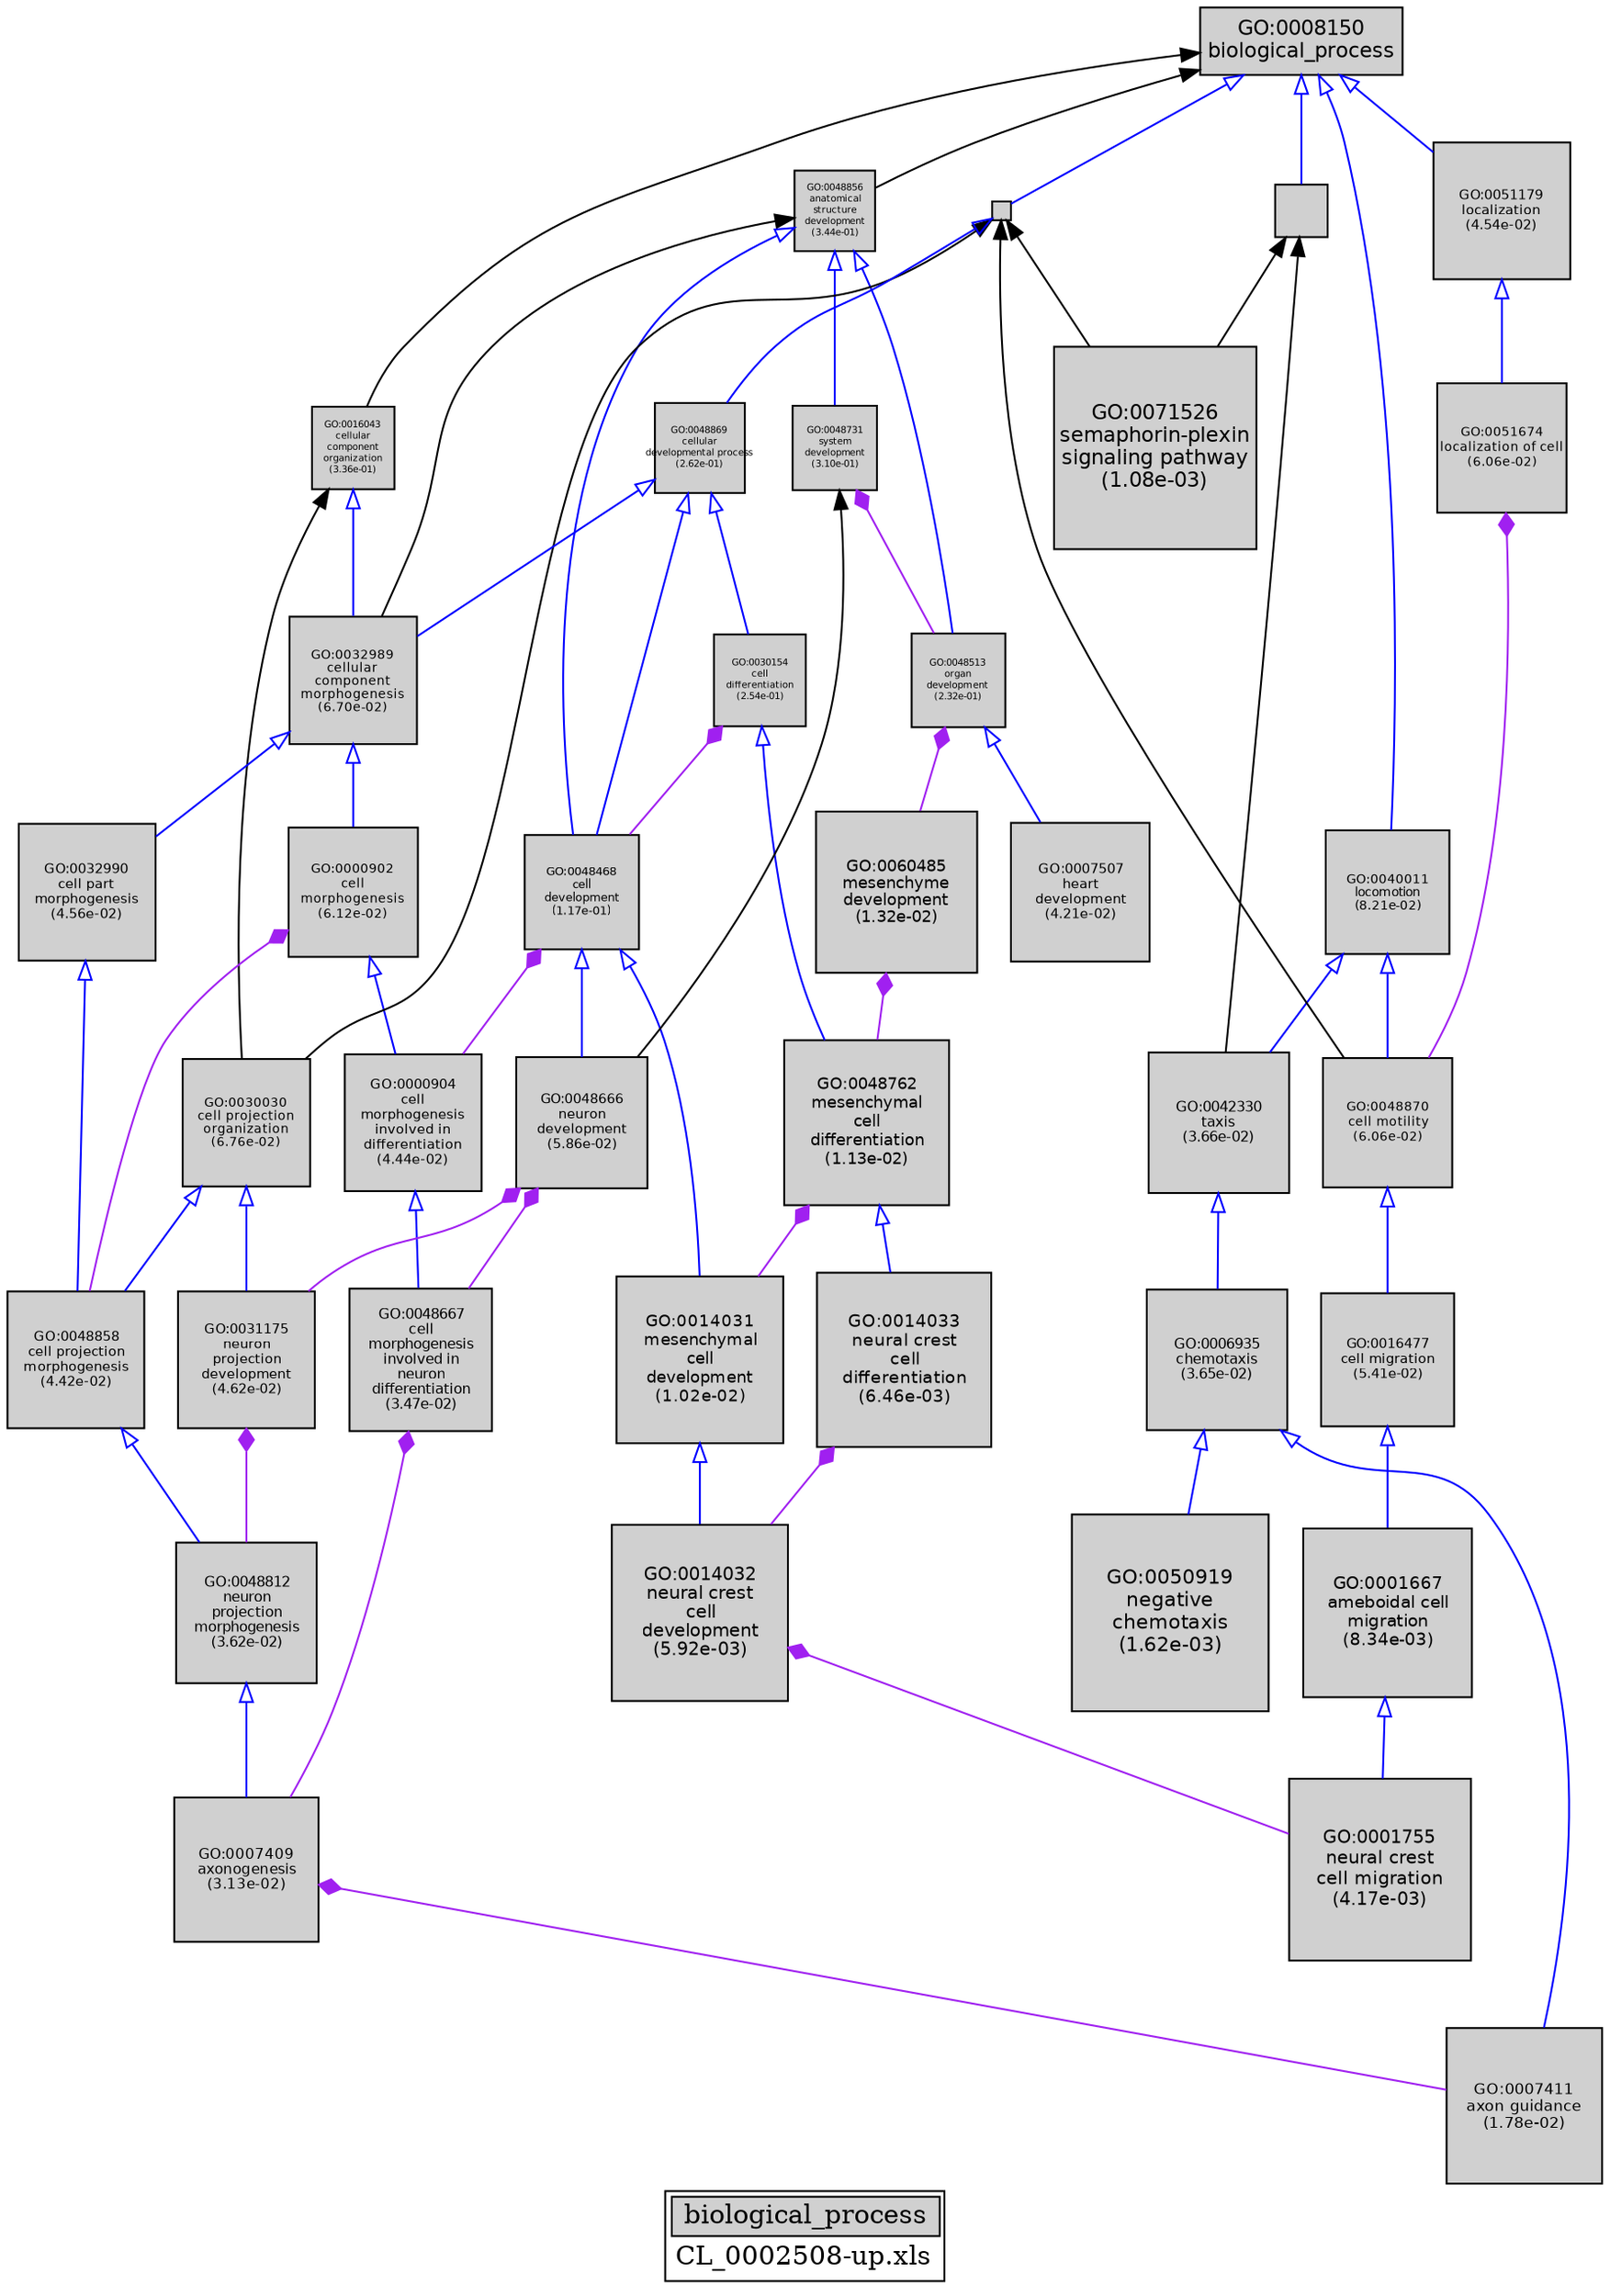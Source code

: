 digraph "biological_process" {
graph [ bgcolor = "#FFFFFF", label = <<TABLE COLOR="black" BGCOLOR="white"><TR><TD COLSPAN="2" BGCOLOR="#D0D0D0"><FONT COLOR="black">biological_process</FONT></TD></TR><TR><TD BORDER="0">CL_0002508-up.xls</TD></TR></TABLE>> ];
node [ fontname = "Helvetica" ];

subgraph "nodes" {

node [ style = "filled", fixedsize = "true", width = 1, shape = "box", fontsize = 9, fillcolor = "#D0D0D0", fontcolor = "black", color = "black" ];

"GO:0001755" [ URL = "#GO:0001755", label = <<TABLE BORDER="0"><TR><TD>GO:0001755<BR/>neural crest<BR/>cell migration<BR/>(4.17e-03)</TD></TR></TABLE>>, width = 1.34394503455, shape = "box", fontsize = 9.67640424874, height = 1.34394503455 ];
"GO:0051179" [ URL = "#GO:0051179", label = <<TABLE BORDER="0"><TR><TD>GO:0051179<BR/>localization<BR/>(4.54e-02)</TD></TR></TABLE>>, width = 1.01194420175, shape = "box", fontsize = 7.28599825258, height = 1.01194420175 ];
"GO:0048858" [ URL = "#GO:0048858", label = <<TABLE BORDER="0"><TR><TD>GO:0048858<BR/>cell projection<BR/>morphogenesis<BR/>(4.42e-02)</TD></TR></TABLE>>, width = 1.01596801062, shape = "box", fontsize = 7.31496967646, height = 1.01596801062 ];
"GO:0048856" [ URL = "#GO:0048856", label = <<TABLE BORDER="0"><TR><TD>GO:0048856<BR/>anatomical<BR/>structure<BR/>development<BR/>(3.44e-01)</TD></TR></TABLE>>, width = 0.600160096262, shape = "box", fontsize = 5.0, height = 0.600160096262 ];
"GO:0014032" [ URL = "#GO:0014032", label = <<TABLE BORDER="0"><TR><TD>GO:0014032<BR/>neural crest<BR/>cell<BR/>development<BR/>(5.92e-03)</TD></TR></TABLE>>, width = 1.30058594947, shape = "box", fontsize = 9.36421883615, height = 1.30058594947 ];
"GO:0040011" [ URL = "#GO:0040011", label = <<TABLE BORDER="0"><TR><TD>GO:0040011<BR/>locomotion<BR/>(8.21e-02)</TD></TR></TABLE>>, width = 0.910840761734, shape = "box", fontsize = 6.55805348448, height = 0.910840761734 ];
"GO:0030030" [ URL = "#GO:0030030", label = <<TABLE BORDER="0"><TR><TD>GO:0030030<BR/>cell projection<BR/>organization<BR/>(6.76e-02)</TD></TR></TABLE>>, width = 0.945227138254, shape = "box", fontsize = 6.80563539543, height = 0.945227138254 ];
"GO:0048513" [ URL = "#GO:0048513", label = <<TABLE BORDER="0"><TR><TD>GO:0048513<BR/>organ<BR/>development<BR/>(2.32e-01)</TD></TR></TABLE>>, width = 0.699720237228, shape = "box", fontsize = 5.03798570804, height = 0.699720237228 ];
"GO:0007507" [ URL = "#GO:0007507", label = <<TABLE BORDER="0"><TR><TD>GO:0007507<BR/>heart<BR/>development<BR/>(4.21e-02)</TD></TR></TABLE>>, width = 1.02381879795, shape = "box", fontsize = 7.37149534524, height = 1.02381879795 ];
"GO:0007411" [ URL = "#GO:0007411", label = <<TABLE BORDER="0"><TR><TD>GO:0007411<BR/>axon guidance<BR/>(1.78e-02)</TD></TR></TABLE>>, width = 1.15320131805, shape = "box", fontsize = 8.30304948996, height = 1.15320131805 ];
"GO:0014031" [ URL = "#GO:0014031", label = <<TABLE BORDER="0"><TR><TD>GO:0014031<BR/>mesenchymal<BR/>cell<BR/>development<BR/>(1.02e-02)</TD></TR></TABLE>>, width = 1.22991969344, shape = "box", fontsize = 8.85542179279, height = 1.22991969344 ];
"GO:0016043" [ URL = "#GO:0016043", label = <<TABLE BORDER="0"><TR><TD>GO:0016043<BR/>cellular<BR/>component<BR/>organization<BR/>(3.36e-01)</TD></TR></TABLE>>, width = 0.606378964747, shape = "box", fontsize = 5.0, height = 0.606378964747 ];
"GO:0032989" [ URL = "#GO:0032989", label = <<TABLE BORDER="0"><TR><TD>GO:0032989<BR/>cellular<BR/>component<BR/>morphogenesis<BR/>(6.70e-02)</TD></TR></TABLE>>, width = 0.946567890864, shape = "box", fontsize = 6.81528881422, height = 0.946567890864 ];
"GO:0060485" [ URL = "#GO:0060485", label = <<TABLE BORDER="0"><TR><TD>GO:0060485<BR/>mesenchyme<BR/>development<BR/>(1.32e-02)</TD></TR></TABLE>>, width = 1.19565865233, shape = "box", fontsize = 8.60874229677, height = 1.19565865233 ];
"GO:0000904" [ URL = "#GO:0000904", label = <<TABLE BORDER="0"><TR><TD>GO:0000904<BR/>cell<BR/>morphogenesis<BR/>involved in<BR/>differentiation<BR/>(4.44e-02)</TD></TR></TABLE>>, width = 1.01548815967, shape = "box", fontsize = 7.31151474961, height = 1.01548815967 ];
"GO:0014033" [ URL = "#GO:0014033", label = <<TABLE BORDER="0"><TR><TD>GO:0014033<BR/>neural crest<BR/>cell<BR/>differentiation<BR/>(6.46e-03)</TD></TR></TABLE>>, width = 1.28959016227, shape = "box", fontsize = 9.28504916831, height = 1.28959016227 ];
"GO:0048468" [ URL = "#GO:0048468", label = <<TABLE BORDER="0"><TR><TD>GO:0048468<BR/>cell<BR/>development<BR/>(1.17e-01)</TD></TR></TABLE>>, width = 0.844019727397, shape = "box", fontsize = 6.07694203726, height = 0.844019727397 ];
"GO:0008150" [ URL = "#GO:0008150", label = <<TABLE BORDER="0"><TR><TD>GO:0008150<BR/>biological_process</TD></TR></TABLE>>, width = 1.5, shape = "box", fontsize = 10.8 ];
"GO:0001667" [ URL = "#GO:0001667", label = <<TABLE BORDER="0"><TR><TD>GO:0001667<BR/>ameboidal cell<BR/>migration<BR/>(8.34e-03)</TD></TR></TABLE>>, width = 1.25669967967, shape = "box", fontsize = 9.04823769359, height = 1.25669967967 ];
"GO:0016477" [ URL = "#GO:0016477", label = <<TABLE BORDER="0"><TR><TD>GO:0016477<BR/>cell migration<BR/>(5.41e-02)</TD></TR></TABLE>>, width = 0.982983861013, shape = "box", fontsize = 7.07748379929, height = 0.982983861013 ];
"GO:0050919" [ URL = "#GO:0050919", label = <<TABLE BORDER="0"><TR><TD>GO:0050919<BR/>negative<BR/>chemotaxis<BR/>(1.62e-03)</TD></TR></TABLE>>, width = 1.4550323009, shape = "box", fontsize = 10.4762325665, height = 1.4550323009 ];
"GO:0007409" [ URL = "#GO:0007409", label = <<TABLE BORDER="0"><TR><TD>GO:0007409<BR/>axonogenesis<BR/>(3.13e-02)</TD></TR></TABLE>>, width = 1.07041062419, shape = "box", fontsize = 7.70695649419, height = 1.07041062419 ];
"GO:0051674" [ URL = "#GO:0051674", label = <<TABLE BORDER="0"><TR><TD>GO:0051674<BR/>localization of cell<BR/>(6.06e-02)</TD></TR></TABLE>>, width = 0.9637590719, shape = "box", fontsize = 6.93906531768, height = 0.9637590719 ];
"GO:0000902" [ URL = "#GO:0000902", label = <<TABLE BORDER="0"><TR><TD>GO:0000902<BR/>cell<BR/>morphogenesis<BR/>(6.12e-02)</TD></TR></TABLE>>, width = 0.962299053525, shape = "box", fontsize = 6.92855318538, height = 0.962299053525 ];
"GO:0042330" [ URL = "#GO:0042330", label = <<TABLE BORDER="0"><TR><TD>GO:0042330<BR/>taxis<BR/>(3.66e-02)</TD></TR></TABLE>>, width = 1.04617879869, shape = "box", fontsize = 7.53248735058, height = 1.04617879869 ];
"GO:0048870" [ URL = "#GO:0048870", label = <<TABLE BORDER="0"><TR><TD>GO:0048870<BR/>cell motility<BR/>(6.06e-02)</TD></TR></TABLE>>, width = 0.9637590719, shape = "box", fontsize = 6.93906531768, height = 0.9637590719 ];
"GO:0048762" [ URL = "#GO:0048762", label = <<TABLE BORDER="0"><TR><TD>GO:0048762<BR/>mesenchymal<BR/>cell<BR/>differentiation<BR/>(1.13e-02)</TD></TR></TABLE>>, width = 1.21654441345, shape = "box", fontsize = 8.75911977681, height = 1.21654441345 ];
"GO:0006935" [ URL = "#GO:0006935", label = <<TABLE BORDER="0"><TR><TD>GO:0006935<BR/>chemotaxis<BR/>(3.65e-02)</TD></TR></TABLE>>, width = 1.04674619312, shape = "box", fontsize = 7.53657259048, height = 1.04674619312 ];
"GO:0009987" [ URL = "#GO:0009987", label = "", width = 0.143033317094, shape = "box", height = 0.143033317094 ];
"GO:0048812" [ URL = "#GO:0048812", label = <<TABLE BORDER="0"><TR><TD>GO:0048812<BR/>neuron<BR/>projection<BR/>morphogenesis<BR/>(3.62e-02)</TD></TR></TABLE>>, width = 1.04788637296, shape = "box", fontsize = 7.54478188534, height = 1.04788637296 ];
"GO:0030154" [ URL = "#GO:0030154", label = <<TABLE BORDER="0"><TR><TD>GO:0030154<BR/>cell<BR/>differentiation<BR/>(2.54e-01)</TD></TR></TABLE>>, width = 0.677521209819, shape = "box", fontsize = 5.0, height = 0.677521209819 ];
"GO:0048666" [ URL = "#GO:0048666", label = <<TABLE BORDER="0"><TR><TD>GO:0048666<BR/>neuron<BR/>development<BR/>(5.86e-02)</TD></TR></TABLE>>, width = 0.969709034221, shape = "box", fontsize = 6.98190504639, height = 0.969709034221 ];
"GO:0032990" [ URL = "#GO:0032990", label = <<TABLE BORDER="0"><TR><TD>GO:0032990<BR/>cell part<BR/>morphogenesis<BR/>(4.56e-02)</TD></TR></TABLE>>, width = 1.01122401314, shape = "box", fontsize = 7.28081289458, height = 1.01122401314 ];
"GO:0048869" [ URL = "#GO:0048869", label = <<TABLE BORDER="0"><TR><TD>GO:0048869<BR/>cellular<BR/>developmental process<BR/>(2.62e-01)</TD></TR></TABLE>>, width = 0.669973202588, shape = "box", fontsize = 5.0, height = 0.669973202588 ];
"GO:0048731" [ URL = "#GO:0048731", label = <<TABLE BORDER="0"><TR><TD>GO:0048731<BR/>system<BR/>development<BR/>(3.10e-01)</TD></TR></TABLE>>, width = 0.628023792096, shape = "box", fontsize = 5.0, height = 0.628023792096 ];
"GO:0048667" [ URL = "#GO:0048667", label = <<TABLE BORDER="0"><TR><TD>GO:0048667<BR/>cell<BR/>morphogenesis<BR/>involved in<BR/>neuron<BR/>differentiation<BR/>(3.47e-02)</TD></TR></TABLE>>, width = 1.05429017021, shape = "box", fontsize = 7.59088922549, height = 1.05429017021 ];
"GO:0050896" [ URL = "#GO:0050896", label = "", width = 0.392214489139, shape = "box", height = 0.392214489139 ];
"GO:0031175" [ URL = "#GO:0031175", label = <<TABLE BORDER="0"><TR><TD>GO:0031175<BR/>neuron<BR/>projection<BR/>development<BR/>(4.62e-02)</TD></TR></TABLE>>, width = 1.00889627228, shape = "box", fontsize = 7.26405316038, height = 1.00889627228 ];
"GO:0071526" [ URL = "#GO:0071526", label = <<TABLE BORDER="0"><TR><TD>GO:0071526<BR/>semaphorin-plexin<BR/>signaling pathway<BR/>(1.08e-03)</TD></TR></TABLE>>, width = 1.5, shape = "box", fontsize = 10.8, height = 1.5 ];
}
subgraph "edges" {


edge [ dir = "back", weight = 1 ];
subgraph "regulates" {


edge [ color = "cyan", arrowtail = "none" ];
subgraph "positive" {


edge [ color = "green", arrowtail = "vee" ];
}
subgraph "negative" {


edge [ color = "red", arrowtail = "tee" ];
}
}
subgraph "part_of" {


edge [ color = "purple", arrowtail = "diamond", weight = 2.5 ];
"GO:0048513" -> "GO:0060485";
"GO:0000902" -> "GO:0048858";
"GO:0014032" -> "GO:0001755";
"GO:0030154" -> "GO:0048468";
"GO:0048731" -> "GO:0048513";
"GO:0048468" -> "GO:0000904";
"GO:0048666" -> "GO:0048667";
"GO:0060485" -> "GO:0048762";
"GO:0014033" -> "GO:0014032";
"GO:0051674" -> "GO:0048870";
"GO:0007409" -> "GO:0007411";
"GO:0048762" -> "GO:0014031";
"GO:0048666" -> "GO:0031175";
"GO:0031175" -> "GO:0048812";
"GO:0048667" -> "GO:0007409";
}
subgraph "is_a" {


edge [ color = "blue", arrowtail = "empty", weight = 5.0 ];
"GO:0048869" -> "GO:0048468";
"GO:0048858" -> "GO:0048812";
"GO:0048513" -> "GO:0007507";
"GO:0008150" -> "GO:0050896";
"GO:0006935" -> "GO:0050919";
"GO:0048869" -> "GO:0030154";
"GO:0048869" -> "GO:0032989";
"GO:0048468" -> "GO:0014031";
"GO:0008150" -> "GO:0040011";
"GO:0040011" -> "GO:0042330";
"GO:0032990" -> "GO:0048858";
"GO:0040011" -> "GO:0048870";
"GO:0042330" -> "GO:0006935";
"GO:0000904" -> "GO:0048667";
"GO:0008150" -> "GO:0009987";
"GO:0048762" -> "GO:0014033";
"GO:0032989" -> "GO:0000902";
"GO:0051179" -> "GO:0051674";
"GO:0048468" -> "GO:0048666";
"GO:0016043" -> "GO:0032989";
"GO:0014031" -> "GO:0014032";
"GO:0048812" -> "GO:0007409";
"GO:0048856" -> "GO:0048513";
"GO:0030030" -> "GO:0031175";
"GO:0048870" -> "GO:0016477";
"GO:0030030" -> "GO:0048858";
"GO:0032989" -> "GO:0032990";
"GO:0000902" -> "GO:0000904";
"GO:0009987" -> "GO:0048869";
"GO:0048856" -> "GO:0048731";
"GO:0001667" -> "GO:0001755";
"GO:0030154" -> "GO:0048762";
"GO:0006935" -> "GO:0007411";
"GO:0016477" -> "GO:0001667";
"GO:0048856" -> "GO:0048468";
"GO:0008150" -> "GO:0051179";
}
"GO:0009987" -> "GO:0071526";
"GO:0008150" -> "GO:0016043";
"GO:0008150" -> "GO:0048856";
"GO:0016043" -> "GO:0030030";
"GO:0050896" -> "GO:0042330";
"GO:0050896" -> "GO:0071526";
"GO:0009987" -> "GO:0030030";
"GO:0048731" -> "GO:0048666";
"GO:0009987" -> "GO:0048870";
"GO:0048856" -> "GO:0032989";
}
}
